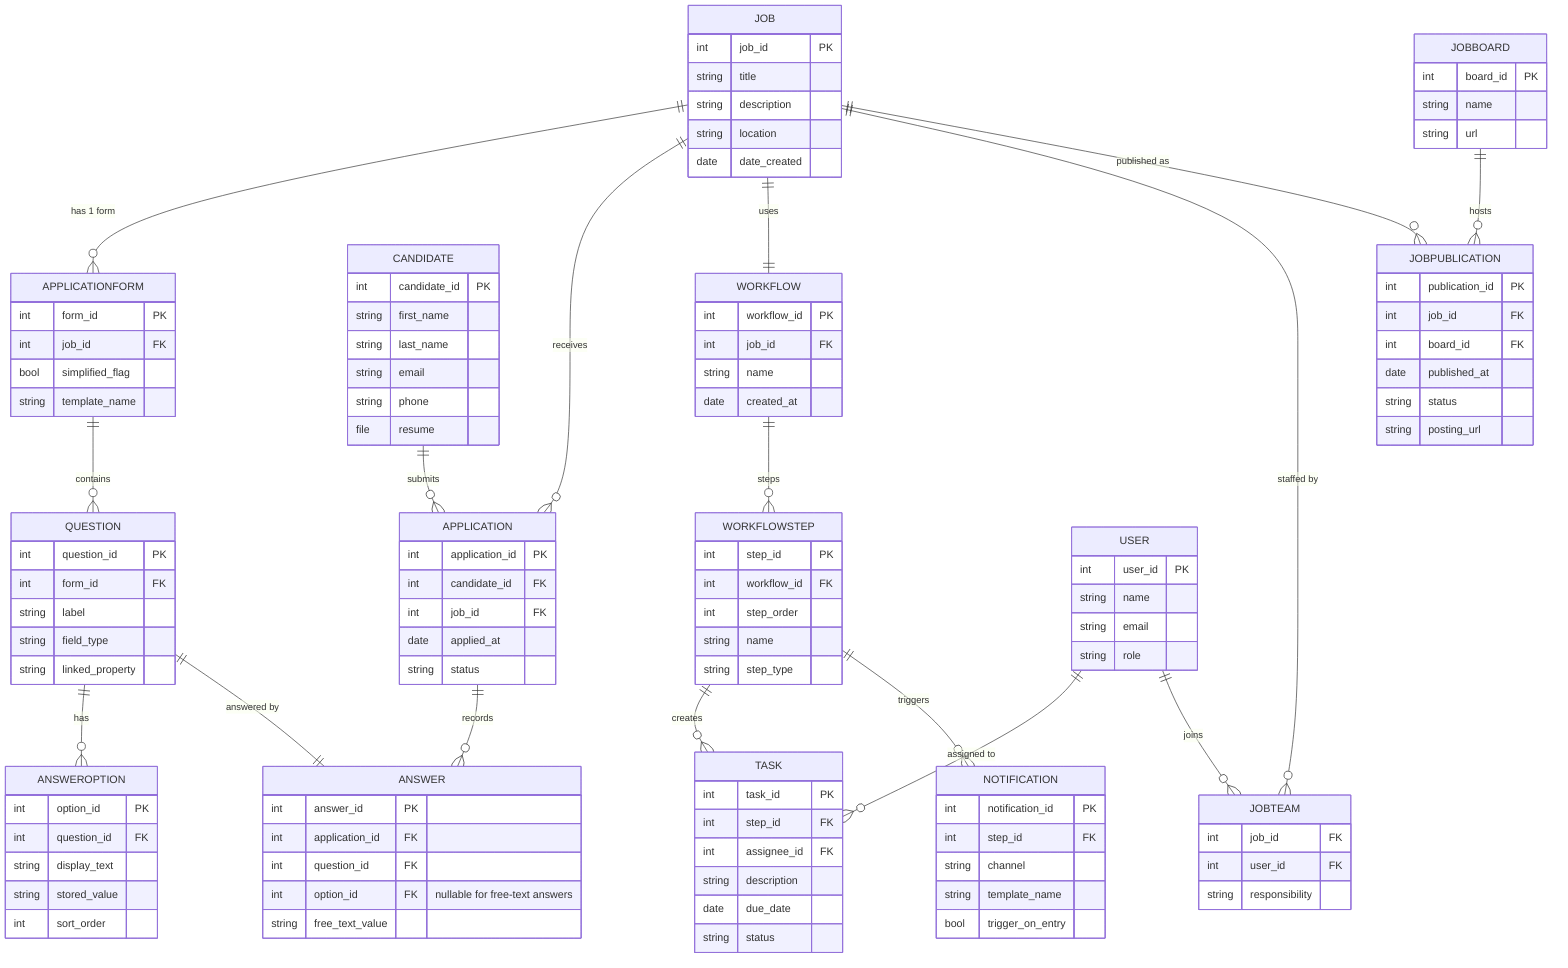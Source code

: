 erDiagram
    %% ────────────────────────── CORE RECRUITMENT OBJECTS ──────────────────────────
    JOB {
        int     job_id PK
        string  title
        string  description
        string  location
        date    date_created
    }

    APPLICATIONFORM {
        int     form_id PK
        int     job_id  FK
        bool    simplified_flag
        string  template_name
    }

    QUESTION {
        int     question_id PK
        int     form_id     FK
        string  label
        string  field_type
        string  linked_property
    }

    ANSWEROPTION {
        int     option_id PK
        int     question_id FK
        string  display_text
        string  stored_value
        int     sort_order
    }

    %% ─────────────────────────── CANDIDATE SIDE ───────────────────────────
    CANDIDATE {
        int     candidate_id PK
        string  first_name
        string  last_name
        string  email
        string  phone
        file    resume
    }

    APPLICATION {
        int     application_id PK
        int     candidate_id   FK
        int     job_id         FK
        date    applied_at
        string  status        
    }

    ANSWER {
        int     answer_id PK
        int     application_id FK
        int     question_id    FK
        int     option_id FK  "nullable for free-text answers"
        string  free_text_value
    }

    %% ────────────────────────── WORKFLOW ENGINE ──────────────────────────

    WORKFLOW {
        int     workflow_id PK
        int     job_id      FK
        string  name
        date    created_at
    }

    WORKFLOWSTEP {
        int     step_id PK
        int     workflow_id FK
        int     step_order
        string  name
        string  step_type  
    }

    TASK {
        int     task_id PK
        int     step_id FK
        int     assignee_id FK 
        string  description
        date    due_date
        string  status
    }

    NOTIFICATION {
        int     notification_id PK
        int     step_id     FK
        string  channel    
        string  template_name
        bool    trigger_on_entry
    }



    USER {
        int     user_id PK
        string  name
        string  email
        string  role        
    }

    JOBTEAM {
        int     job_id  FK
        int     user_id FK
        string  responsibility  
        %% Composite primary key: (job_id, user_id)
    }

    %% ────────────────────── JOB PROMOTION / PUBLISHING ──────────────────────
    JOBBOARD {
        int     board_id PK
        string  name
        string  url
    }

    JOBPUBLICATION {
        int     publication_id PK
        int     job_id   FK
        int     board_id FK
        date    published_at
        string  status       
        string  posting_url
    }

    %% ─────────────────────────── RELATIONSHIPS ───────────────────────────
    JOB         ||--o{ APPLICATIONFORM   : "has 1 form"
    APPLICATIONFORM ||--o{ QUESTION      : "contains"
    QUESTION    ||--o{ ANSWEROPTION      : "has"
    CANDIDATE   ||--o{ APPLICATION       : "submits"
    JOB         ||--o{ APPLICATION       : "receives"
    APPLICATION ||--o{ ANSWER            : "records"
    QUESTION    ||--|| ANSWER            : "answered by"
    JOB         ||--|| WORKFLOW          : "uses"
    WORKFLOW    ||--o{ WORKFLOWSTEP      : "steps"
    WORKFLOWSTEP||--o{ TASK              : "creates"
    WORKFLOWSTEP||--o{ NOTIFICATION      : "triggers"
    USER        ||--o{ TASK              : "assigned to"
    JOB         ||--o{ JOBTEAM           : "staffed by"
    USER        ||--o{ JOBTEAM           : "joins"
    JOB         ||--o{ JOBPUBLICATION    : "published as"
    JOBBOARD    ||--o{ JOBPUBLICATION    : "hosts"
